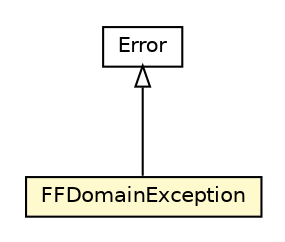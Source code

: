 #!/usr/local/bin/dot
#
# Class diagram 
# Generated by UMLGraph version 5.1 (http://www.umlgraph.org/)
#

digraph G {
	edge [fontname="Helvetica",fontsize=10,labelfontname="Helvetica",labelfontsize=10];
	node [fontname="Helvetica",fontsize=10,shape=plaintext];
	nodesep=0.25;
	ranksep=0.5;
	// pt.ist.fenixframework.FFDomainException
	c20334 [label=<<table title="pt.ist.fenixframework.FFDomainException" border="0" cellborder="1" cellspacing="0" cellpadding="2" port="p" bgcolor="lemonChiffon" href="./FFDomainException.html">
		<tr><td><table border="0" cellspacing="0" cellpadding="1">
<tr><td align="center" balign="center"> FFDomainException </td></tr>
		</table></td></tr>
		</table>>, fontname="Helvetica", fontcolor="black", fontsize=10.0];
	//pt.ist.fenixframework.FFDomainException extends java.lang.Error
	c20364:p -> c20334:p [dir=back,arrowtail=empty];
	// java.lang.Error
	c20364 [label=<<table title="java.lang.Error" border="0" cellborder="1" cellspacing="0" cellpadding="2" port="p" href="http://java.sun.com/j2se/1.4.2/docs/api/java/lang/Error.html">
		<tr><td><table border="0" cellspacing="0" cellpadding="1">
<tr><td align="center" balign="center"> Error </td></tr>
		</table></td></tr>
		</table>>, fontname="Helvetica", fontcolor="black", fontsize=10.0];
}

